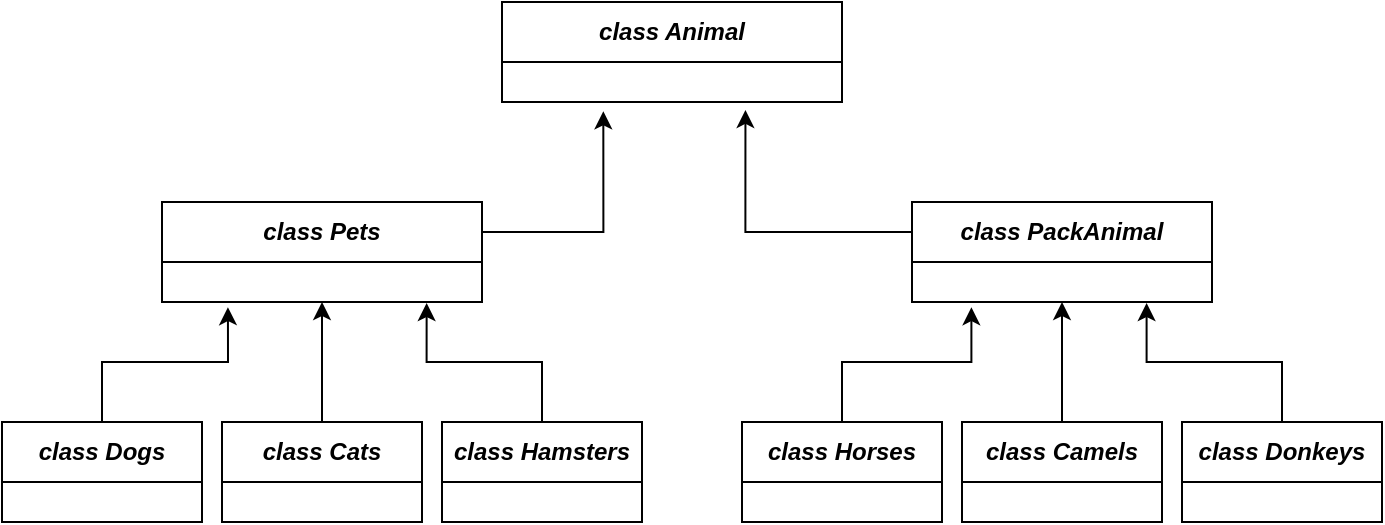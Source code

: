<mxfile version="23.1.5" type="device">
  <diagram name="Страница 1" id="L_cYRtw9oG-TnxR-E7WW">
    <mxGraphModel dx="1113" dy="572" grid="1" gridSize="10" guides="1" tooltips="1" connect="1" arrows="1" fold="1" page="1" pageScale="1" pageWidth="827" pageHeight="1169" math="0" shadow="0">
      <root>
        <mxCell id="0" />
        <mxCell id="1" parent="0" />
        <mxCell id="jyGLezSWwBV2YXDfBnjo-1" value="" style="rounded=0;whiteSpace=wrap;html=1;align=left;" parent="1" vertex="1">
          <mxGeometry x="90" y="140" width="160" height="20" as="geometry" />
        </mxCell>
        <mxCell id="jyGLezSWwBV2YXDfBnjo-17" style="edgeStyle=orthogonalEdgeStyle;rounded=0;orthogonalLoop=1;jettySize=auto;html=1;entryX=0.298;entryY=1.233;entryDx=0;entryDy=0;entryPerimeter=0;" parent="1" source="jyGLezSWwBV2YXDfBnjo-2" target="jyGLezSWwBV2YXDfBnjo-6" edge="1">
          <mxGeometry relative="1" as="geometry" />
        </mxCell>
        <mxCell id="jyGLezSWwBV2YXDfBnjo-2" value="&lt;b&gt;&lt;i&gt;class Pets&lt;/i&gt;&lt;/b&gt;" style="rounded=0;whiteSpace=wrap;html=1;" parent="1" vertex="1">
          <mxGeometry x="90" y="110" width="160" height="30" as="geometry" />
        </mxCell>
        <mxCell id="jyGLezSWwBV2YXDfBnjo-5" value="&lt;b&gt;&lt;i&gt;class Animal&lt;/i&gt;&lt;/b&gt;" style="rounded=0;whiteSpace=wrap;html=1;" parent="1" vertex="1">
          <mxGeometry x="260" y="10" width="170" height="30" as="geometry" />
        </mxCell>
        <mxCell id="jyGLezSWwBV2YXDfBnjo-6" value="&lt;font style=&quot;font-size: 10px;&quot;&gt;&lt;br&gt;&lt;/font&gt;" style="rounded=0;whiteSpace=wrap;html=1;align=left;" parent="1" vertex="1">
          <mxGeometry x="260" y="40" width="170" height="20" as="geometry" />
        </mxCell>
        <mxCell id="jyGLezSWwBV2YXDfBnjo-18" style="edgeStyle=orthogonalEdgeStyle;rounded=0;orthogonalLoop=1;jettySize=auto;html=1;entryX=0.716;entryY=1.198;entryDx=0;entryDy=0;entryPerimeter=0;" parent="1" source="jyGLezSWwBV2YXDfBnjo-7" target="jyGLezSWwBV2YXDfBnjo-6" edge="1">
          <mxGeometry relative="1" as="geometry" />
        </mxCell>
        <mxCell id="jyGLezSWwBV2YXDfBnjo-7" value="&lt;b&gt;&lt;i&gt;class PackAnimal&lt;/i&gt;&lt;/b&gt;" style="rounded=0;whiteSpace=wrap;html=1;" parent="1" vertex="1">
          <mxGeometry x="465" y="110" width="150" height="30" as="geometry" />
        </mxCell>
        <mxCell id="jyGLezSWwBV2YXDfBnjo-8" value="" style="rounded=0;whiteSpace=wrap;html=1;align=left;" parent="1" vertex="1">
          <mxGeometry x="465" y="140" width="150" height="20" as="geometry" />
        </mxCell>
        <mxCell id="jyGLezSWwBV2YXDfBnjo-19" style="edgeStyle=orthogonalEdgeStyle;rounded=0;orthogonalLoop=1;jettySize=auto;html=1;entryX=0.206;entryY=1.129;entryDx=0;entryDy=0;entryPerimeter=0;" parent="1" source="jyGLezSWwBV2YXDfBnjo-9" target="jyGLezSWwBV2YXDfBnjo-1" edge="1">
          <mxGeometry relative="1" as="geometry" />
        </mxCell>
        <mxCell id="jyGLezSWwBV2YXDfBnjo-9" value="&lt;b&gt;&lt;i&gt;class Dogs&lt;/i&gt;&lt;/b&gt;" style="rounded=0;whiteSpace=wrap;html=1;" parent="1" vertex="1">
          <mxGeometry x="10" y="220" width="100" height="30" as="geometry" />
        </mxCell>
        <mxCell id="jyGLezSWwBV2YXDfBnjo-21" style="edgeStyle=orthogonalEdgeStyle;rounded=0;orthogonalLoop=1;jettySize=auto;html=1;entryX=0.5;entryY=1;entryDx=0;entryDy=0;" parent="1" source="jyGLezSWwBV2YXDfBnjo-10" target="jyGLezSWwBV2YXDfBnjo-1" edge="1">
          <mxGeometry relative="1" as="geometry" />
        </mxCell>
        <mxCell id="jyGLezSWwBV2YXDfBnjo-10" value="&lt;b&gt;&lt;i&gt;class Cats&lt;/i&gt;&lt;/b&gt;" style="rounded=0;whiteSpace=wrap;html=1;" parent="1" vertex="1">
          <mxGeometry x="120" y="220" width="100" height="30" as="geometry" />
        </mxCell>
        <mxCell id="jyGLezSWwBV2YXDfBnjo-20" style="edgeStyle=orthogonalEdgeStyle;rounded=0;orthogonalLoop=1;jettySize=auto;html=1;entryX=0.827;entryY=1.026;entryDx=0;entryDy=0;entryPerimeter=0;" parent="1" source="jyGLezSWwBV2YXDfBnjo-11" target="jyGLezSWwBV2YXDfBnjo-1" edge="1">
          <mxGeometry relative="1" as="geometry" />
        </mxCell>
        <mxCell id="jyGLezSWwBV2YXDfBnjo-11" value="&lt;b&gt;&lt;i&gt;class Hamsters&lt;/i&gt;&lt;/b&gt;" style="rounded=0;whiteSpace=wrap;html=1;" parent="1" vertex="1">
          <mxGeometry x="230" y="220" width="100" height="30" as="geometry" />
        </mxCell>
        <mxCell id="jyGLezSWwBV2YXDfBnjo-22" style="edgeStyle=orthogonalEdgeStyle;rounded=0;orthogonalLoop=1;jettySize=auto;html=1;entryX=0.198;entryY=1.129;entryDx=0;entryDy=0;entryPerimeter=0;" parent="1" source="jyGLezSWwBV2YXDfBnjo-12" target="jyGLezSWwBV2YXDfBnjo-8" edge="1">
          <mxGeometry relative="1" as="geometry" />
        </mxCell>
        <mxCell id="jyGLezSWwBV2YXDfBnjo-12" value="&lt;b&gt;&lt;i&gt;class Horses&lt;/i&gt;&lt;/b&gt;" style="rounded=0;whiteSpace=wrap;html=1;" parent="1" vertex="1">
          <mxGeometry x="380" y="220" width="100" height="30" as="geometry" />
        </mxCell>
        <mxCell id="jyGLezSWwBV2YXDfBnjo-24" style="edgeStyle=orthogonalEdgeStyle;rounded=0;orthogonalLoop=1;jettySize=auto;html=1;entryX=0.5;entryY=1;entryDx=0;entryDy=0;" parent="1" source="jyGLezSWwBV2YXDfBnjo-13" target="jyGLezSWwBV2YXDfBnjo-8" edge="1">
          <mxGeometry relative="1" as="geometry" />
        </mxCell>
        <mxCell id="jyGLezSWwBV2YXDfBnjo-13" value="&lt;b&gt;&lt;i&gt;class Camels&lt;/i&gt;&lt;/b&gt;" style="rounded=0;whiteSpace=wrap;html=1;" parent="1" vertex="1">
          <mxGeometry x="490" y="220" width="100" height="30" as="geometry" />
        </mxCell>
        <mxCell id="jyGLezSWwBV2YXDfBnjo-23" style="edgeStyle=orthogonalEdgeStyle;rounded=0;orthogonalLoop=1;jettySize=auto;html=1;entryX=0.782;entryY=1.026;entryDx=0;entryDy=0;entryPerimeter=0;" parent="1" source="jyGLezSWwBV2YXDfBnjo-14" target="jyGLezSWwBV2YXDfBnjo-8" edge="1">
          <mxGeometry relative="1" as="geometry" />
        </mxCell>
        <mxCell id="jyGLezSWwBV2YXDfBnjo-14" value="&lt;b&gt;&lt;i&gt;class Donkeys&lt;/i&gt;&lt;/b&gt;" style="rounded=0;whiteSpace=wrap;html=1;" parent="1" vertex="1">
          <mxGeometry x="600" y="220" width="100" height="30" as="geometry" />
        </mxCell>
        <mxCell id="jyGLezSWwBV2YXDfBnjo-33" value="" style="rounded=0;whiteSpace=wrap;html=1;" parent="1" vertex="1">
          <mxGeometry x="10" y="250" width="100" height="20" as="geometry" />
        </mxCell>
        <mxCell id="jyGLezSWwBV2YXDfBnjo-34" value="" style="rounded=0;whiteSpace=wrap;html=1;" parent="1" vertex="1">
          <mxGeometry x="120" y="250" width="100" height="20" as="geometry" />
        </mxCell>
        <mxCell id="jyGLezSWwBV2YXDfBnjo-35" value="" style="rounded=0;whiteSpace=wrap;html=1;" parent="1" vertex="1">
          <mxGeometry x="230" y="250" width="100" height="20" as="geometry" />
        </mxCell>
        <mxCell id="jyGLezSWwBV2YXDfBnjo-36" value="" style="rounded=0;whiteSpace=wrap;html=1;" parent="1" vertex="1">
          <mxGeometry x="380" y="250" width="100" height="20" as="geometry" />
        </mxCell>
        <mxCell id="jyGLezSWwBV2YXDfBnjo-37" value="" style="rounded=0;whiteSpace=wrap;html=1;" parent="1" vertex="1">
          <mxGeometry x="490" y="250" width="100" height="20" as="geometry" />
        </mxCell>
        <mxCell id="jyGLezSWwBV2YXDfBnjo-38" value="" style="rounded=0;whiteSpace=wrap;html=1;" parent="1" vertex="1">
          <mxGeometry x="600" y="250" width="100" height="20" as="geometry" />
        </mxCell>
      </root>
    </mxGraphModel>
  </diagram>
</mxfile>
